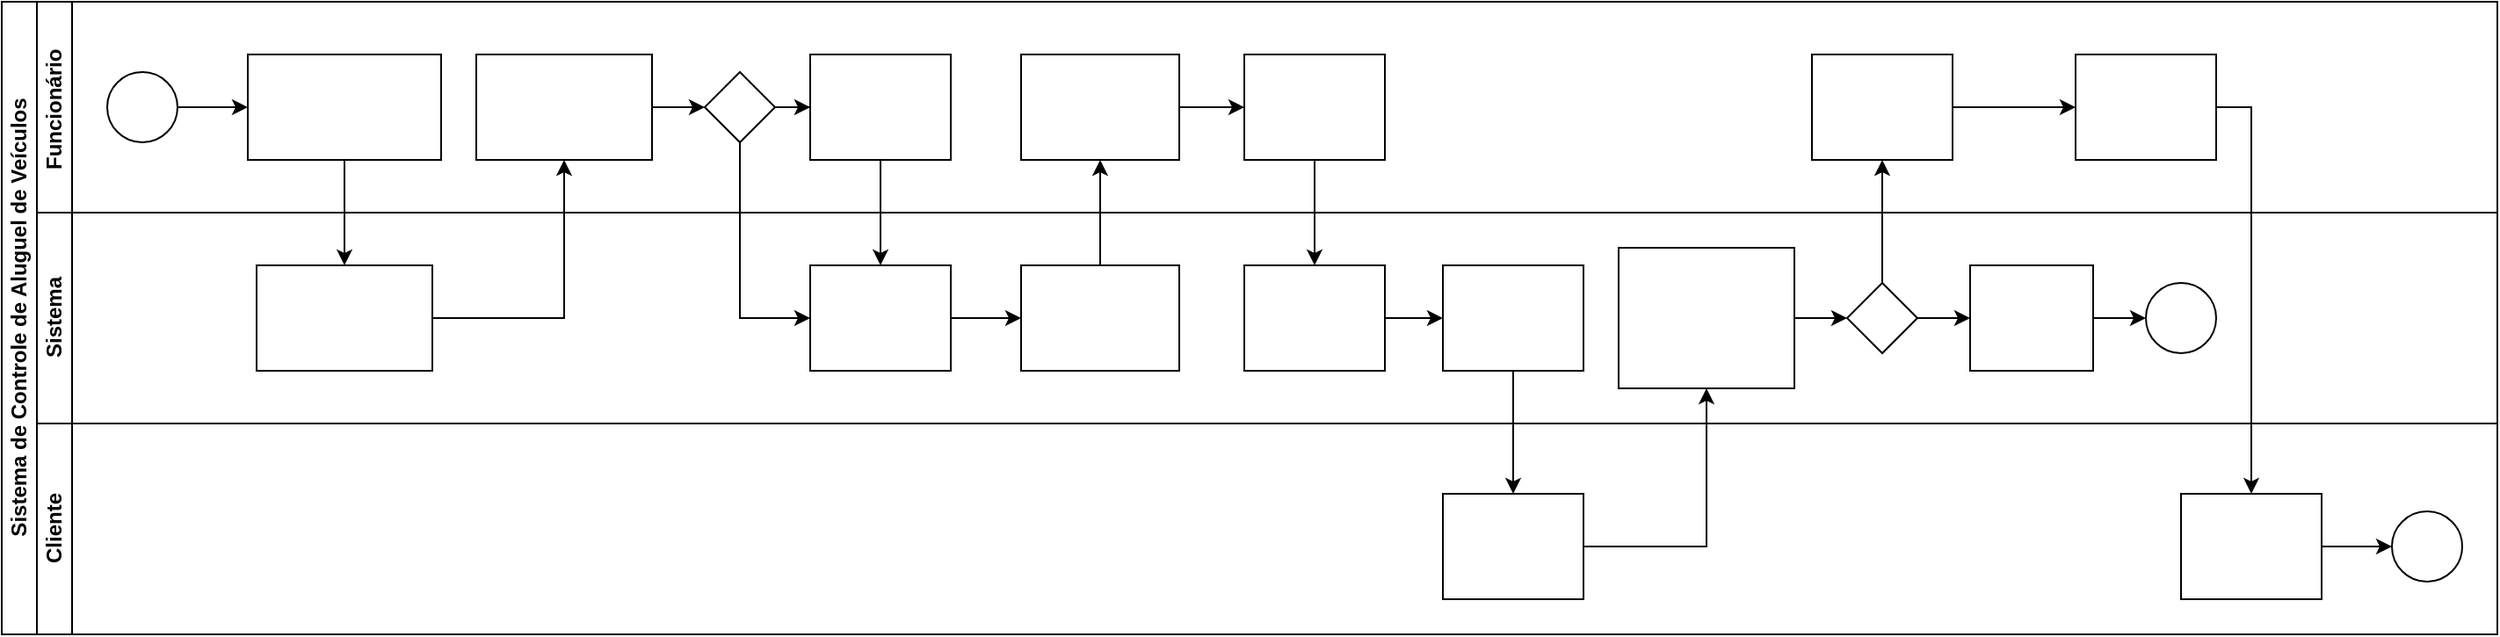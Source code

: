 <mxfile version="21.7.5" type="device">
  <diagram id="prtHgNgQTEPvFCAcTncT" name="Page-1">
    <mxGraphModel dx="733" dy="443" grid="1" gridSize="10" guides="1" tooltips="1" connect="1" arrows="1" fold="1" page="1" pageScale="1" pageWidth="827" pageHeight="1169" math="0" shadow="0">
      <root>
        <mxCell id="0" />
        <mxCell id="1" parent="0" />
        <mxCell id="dNxyNK7c78bLwvsdeMH5-19" value="Sistema de Controle de Aluguel de Veículos" style="swimlane;html=1;childLayout=stackLayout;resizeParent=1;resizeParentMax=0;horizontal=0;startSize=20;horizontalStack=0;" parent="1" vertex="1">
          <mxGeometry x="40" y="120" width="1420" height="360" as="geometry" />
        </mxCell>
        <mxCell id="dNxyNK7c78bLwvsdeMH5-20" value="Funcionário&amp;nbsp;" style="swimlane;html=1;startSize=20;horizontal=0;" parent="dNxyNK7c78bLwvsdeMH5-19" vertex="1">
          <mxGeometry x="20" width="1400" height="120" as="geometry" />
        </mxCell>
        <mxCell id="dNxyNK7c78bLwvsdeMH5-25" value="" style="edgeStyle=orthogonalEdgeStyle;rounded=0;orthogonalLoop=1;jettySize=auto;html=1;" parent="dNxyNK7c78bLwvsdeMH5-20" source="dNxyNK7c78bLwvsdeMH5-23" target="dNxyNK7c78bLwvsdeMH5-24" edge="1">
          <mxGeometry relative="1" as="geometry" />
        </mxCell>
        <mxCell id="dNxyNK7c78bLwvsdeMH5-23" value="" style="ellipse;whiteSpace=wrap;html=1;" parent="dNxyNK7c78bLwvsdeMH5-20" vertex="1">
          <mxGeometry x="40" y="40" width="40" height="40" as="geometry" />
        </mxCell>
        <mxCell id="dNxyNK7c78bLwvsdeMH5-24" value="&lt;font color=&quot;#ffffff&quot;&gt;Selecionar a opção de Locação de Veículos&lt;/font&gt;" style="rounded=0;whiteSpace=wrap;html=1;fontFamily=Helvetica;fontSize=12;fontColor=#000000;align=center;" parent="dNxyNK7c78bLwvsdeMH5-20" vertex="1">
          <mxGeometry x="120" y="30" width="110" height="60" as="geometry" />
        </mxCell>
        <mxCell id="WU_TZwehLQSFzrOL6X8j-6" value="" style="edgeStyle=orthogonalEdgeStyle;rounded=0;orthogonalLoop=1;jettySize=auto;html=1;" edge="1" parent="dNxyNK7c78bLwvsdeMH5-20" source="WU_TZwehLQSFzrOL6X8j-3" target="WU_TZwehLQSFzrOL6X8j-5">
          <mxGeometry relative="1" as="geometry" />
        </mxCell>
        <mxCell id="WU_TZwehLQSFzrOL6X8j-3" value="&lt;font color=&quot;#ffffff&quot;&gt;Localizar o cliente desejado&lt;/font&gt;" style="whiteSpace=wrap;html=1;fontColor=#000000;rounded=0;" vertex="1" parent="dNxyNK7c78bLwvsdeMH5-20">
          <mxGeometry x="250" y="30" width="100" height="60" as="geometry" />
        </mxCell>
        <mxCell id="WU_TZwehLQSFzrOL6X8j-8" value="" style="edgeStyle=orthogonalEdgeStyle;rounded=0;orthogonalLoop=1;jettySize=auto;html=1;" edge="1" parent="dNxyNK7c78bLwvsdeMH5-20" source="WU_TZwehLQSFzrOL6X8j-5" target="WU_TZwehLQSFzrOL6X8j-7">
          <mxGeometry relative="1" as="geometry" />
        </mxCell>
        <mxCell id="WU_TZwehLQSFzrOL6X8j-5" value="" style="rhombus;whiteSpace=wrap;html=1;fontColor=#000000;rounded=0;" vertex="1" parent="dNxyNK7c78bLwvsdeMH5-20">
          <mxGeometry x="380" y="40" width="40" height="40" as="geometry" />
        </mxCell>
        <mxCell id="WU_TZwehLQSFzrOL6X8j-7" value="&lt;font color=&quot;#ffffff&quot;&gt;Cadastrar o Cliente&lt;/font&gt;" style="whiteSpace=wrap;html=1;fontColor=#000000;rounded=0;" vertex="1" parent="dNxyNK7c78bLwvsdeMH5-20">
          <mxGeometry x="440" y="30" width="80" height="60" as="geometry" />
        </mxCell>
        <mxCell id="WU_TZwehLQSFzrOL6X8j-23" value="" style="edgeStyle=orthogonalEdgeStyle;rounded=0;orthogonalLoop=1;jettySize=auto;html=1;" edge="1" parent="dNxyNK7c78bLwvsdeMH5-20" source="WU_TZwehLQSFzrOL6X8j-20" target="WU_TZwehLQSFzrOL6X8j-22">
          <mxGeometry relative="1" as="geometry" />
        </mxCell>
        <mxCell id="WU_TZwehLQSFzrOL6X8j-20" value="&lt;font color=&quot;#ffffff&quot;&gt;Selecionar veículo&lt;/font&gt;" style="whiteSpace=wrap;html=1;fontColor=#000000;rounded=0;" vertex="1" parent="dNxyNK7c78bLwvsdeMH5-20">
          <mxGeometry x="560" y="30" width="90" height="60" as="geometry" />
        </mxCell>
        <mxCell id="WU_TZwehLQSFzrOL6X8j-22" value="&lt;font color=&quot;#ffffff&quot;&gt;Inserir dados da locação&lt;/font&gt;" style="whiteSpace=wrap;html=1;fontColor=#000000;rounded=0;" vertex="1" parent="dNxyNK7c78bLwvsdeMH5-20">
          <mxGeometry x="687" y="30" width="80" height="60" as="geometry" />
        </mxCell>
        <mxCell id="WU_TZwehLQSFzrOL6X8j-43" value="" style="edgeStyle=orthogonalEdgeStyle;rounded=0;orthogonalLoop=1;jettySize=auto;html=1;" edge="1" parent="dNxyNK7c78bLwvsdeMH5-20" source="WU_TZwehLQSFzrOL6X8j-40" target="WU_TZwehLQSFzrOL6X8j-42">
          <mxGeometry relative="1" as="geometry" />
        </mxCell>
        <mxCell id="WU_TZwehLQSFzrOL6X8j-40" value="&lt;font color=&quot;#ffffff&quot;&gt;Registrar locação&lt;/font&gt;" style="whiteSpace=wrap;html=1;fontColor=#000000;rounded=0;" vertex="1" parent="dNxyNK7c78bLwvsdeMH5-20">
          <mxGeometry x="1010" y="30" width="80" height="60" as="geometry" />
        </mxCell>
        <mxCell id="WU_TZwehLQSFzrOL6X8j-42" value="&lt;font color=&quot;#ffffff&quot;&gt;Liberar veículo&lt;/font&gt;" style="whiteSpace=wrap;html=1;fontColor=#000000;rounded=0;" vertex="1" parent="dNxyNK7c78bLwvsdeMH5-20">
          <mxGeometry x="1160" y="30" width="80" height="60" as="geometry" />
        </mxCell>
        <mxCell id="dNxyNK7c78bLwvsdeMH5-21" value="Sistema" style="swimlane;html=1;startSize=20;horizontal=0;" parent="dNxyNK7c78bLwvsdeMH5-19" vertex="1">
          <mxGeometry x="20" y="120" width="1400" height="120" as="geometry" />
        </mxCell>
        <mxCell id="WU_TZwehLQSFzrOL6X8j-1" value="&lt;font color=&quot;#ffffff&quot;&gt;Carregar clientes registrados&lt;/font&gt;" style="whiteSpace=wrap;html=1;fontColor=#000000;rounded=0;" vertex="1" parent="dNxyNK7c78bLwvsdeMH5-21">
          <mxGeometry x="125" y="30" width="100" height="60" as="geometry" />
        </mxCell>
        <mxCell id="WU_TZwehLQSFzrOL6X8j-19" value="" style="edgeStyle=orthogonalEdgeStyle;rounded=0;orthogonalLoop=1;jettySize=auto;html=1;" edge="1" parent="dNxyNK7c78bLwvsdeMH5-21" source="WU_TZwehLQSFzrOL6X8j-10" target="WU_TZwehLQSFzrOL6X8j-18">
          <mxGeometry relative="1" as="geometry" />
        </mxCell>
        <mxCell id="WU_TZwehLQSFzrOL6X8j-10" value="&lt;font color=&quot;#ffffff&quot;&gt;Verificar veículos disponíveis&lt;/font&gt;" style="whiteSpace=wrap;html=1;fontColor=#000000;rounded=0;" vertex="1" parent="dNxyNK7c78bLwvsdeMH5-21">
          <mxGeometry x="440" y="30" width="80" height="60" as="geometry" />
        </mxCell>
        <mxCell id="WU_TZwehLQSFzrOL6X8j-18" value="&lt;font color=&quot;#ffffff&quot;&gt;Listar veículos disponíveis&lt;/font&gt;" style="whiteSpace=wrap;html=1;fontColor=#000000;rounded=0;" vertex="1" parent="dNxyNK7c78bLwvsdeMH5-21">
          <mxGeometry x="560" y="30" width="90" height="60" as="geometry" />
        </mxCell>
        <mxCell id="WU_TZwehLQSFzrOL6X8j-29" value="" style="edgeStyle=orthogonalEdgeStyle;rounded=0;orthogonalLoop=1;jettySize=auto;html=1;" edge="1" parent="dNxyNK7c78bLwvsdeMH5-21" source="WU_TZwehLQSFzrOL6X8j-26" target="WU_TZwehLQSFzrOL6X8j-28">
          <mxGeometry relative="1" as="geometry" />
        </mxCell>
        <mxCell id="WU_TZwehLQSFzrOL6X8j-26" value="&lt;font color=&quot;#ffffff&quot;&gt;Calcular valor total e caução&lt;/font&gt;" style="whiteSpace=wrap;html=1;fontColor=#000000;rounded=0;" vertex="1" parent="dNxyNK7c78bLwvsdeMH5-21">
          <mxGeometry x="687" y="30" width="80" height="60" as="geometry" />
        </mxCell>
        <mxCell id="WU_TZwehLQSFzrOL6X8j-28" value="&lt;font color=&quot;#ffffff&quot;&gt;Informar valores ao cliente&lt;/font&gt;" style="whiteSpace=wrap;html=1;fontColor=#000000;rounded=0;" vertex="1" parent="dNxyNK7c78bLwvsdeMH5-21">
          <mxGeometry x="800" y="30" width="80" height="60" as="geometry" />
        </mxCell>
        <mxCell id="WU_TZwehLQSFzrOL6X8j-35" value="" style="edgeStyle=orthogonalEdgeStyle;rounded=0;orthogonalLoop=1;jettySize=auto;html=1;" edge="1" parent="dNxyNK7c78bLwvsdeMH5-21" source="WU_TZwehLQSFzrOL6X8j-32" target="WU_TZwehLQSFzrOL6X8j-34">
          <mxGeometry relative="1" as="geometry" />
        </mxCell>
        <mxCell id="WU_TZwehLQSFzrOL6X8j-32" value="&lt;font color=&quot;#ffffff&quot;&gt;Verificar se o pagamento foi efetuado corretamente&lt;/font&gt;" style="whiteSpace=wrap;html=1;fontColor=#000000;rounded=0;" vertex="1" parent="dNxyNK7c78bLwvsdeMH5-21">
          <mxGeometry x="900" y="20" width="100" height="80" as="geometry" />
        </mxCell>
        <mxCell id="WU_TZwehLQSFzrOL6X8j-37" value="" style="edgeStyle=orthogonalEdgeStyle;rounded=0;orthogonalLoop=1;jettySize=auto;html=1;" edge="1" parent="dNxyNK7c78bLwvsdeMH5-21" source="WU_TZwehLQSFzrOL6X8j-34" target="WU_TZwehLQSFzrOL6X8j-36">
          <mxGeometry relative="1" as="geometry" />
        </mxCell>
        <mxCell id="WU_TZwehLQSFzrOL6X8j-34" value="" style="rhombus;whiteSpace=wrap;html=1;fontColor=#000000;rounded=0;" vertex="1" parent="dNxyNK7c78bLwvsdeMH5-21">
          <mxGeometry x="1030" y="40" width="40" height="40" as="geometry" />
        </mxCell>
        <mxCell id="WU_TZwehLQSFzrOL6X8j-39" value="" style="edgeStyle=orthogonalEdgeStyle;rounded=0;orthogonalLoop=1;jettySize=auto;html=1;" edge="1" parent="dNxyNK7c78bLwvsdeMH5-21" source="WU_TZwehLQSFzrOL6X8j-36" target="WU_TZwehLQSFzrOL6X8j-38">
          <mxGeometry relative="1" as="geometry" />
        </mxCell>
        <mxCell id="WU_TZwehLQSFzrOL6X8j-36" value="&lt;font color=&quot;#ffffff&quot;&gt;Cancelar locação&lt;/font&gt;" style="whiteSpace=wrap;html=1;fontColor=#000000;rounded=0;" vertex="1" parent="dNxyNK7c78bLwvsdeMH5-21">
          <mxGeometry x="1100" y="30" width="70" height="60" as="geometry" />
        </mxCell>
        <mxCell id="WU_TZwehLQSFzrOL6X8j-38" value="" style="ellipse;whiteSpace=wrap;html=1;fontColor=#000000;rounded=0;" vertex="1" parent="dNxyNK7c78bLwvsdeMH5-21">
          <mxGeometry x="1200" y="40" width="40" height="40" as="geometry" />
        </mxCell>
        <mxCell id="dNxyNK7c78bLwvsdeMH5-22" value="Cliente" style="swimlane;html=1;startSize=20;horizontal=0;" parent="dNxyNK7c78bLwvsdeMH5-19" vertex="1">
          <mxGeometry x="20" y="240" width="1400" height="120" as="geometry" />
        </mxCell>
        <mxCell id="WU_TZwehLQSFzrOL6X8j-30" value="&lt;font color=&quot;#ffffff&quot;&gt;Efetuar pagamento&lt;/font&gt;" style="whiteSpace=wrap;html=1;fontColor=#000000;rounded=0;" vertex="1" parent="dNxyNK7c78bLwvsdeMH5-22">
          <mxGeometry x="800" y="40" width="80" height="60" as="geometry" />
        </mxCell>
        <mxCell id="WU_TZwehLQSFzrOL6X8j-48" value="" style="edgeStyle=orthogonalEdgeStyle;rounded=0;orthogonalLoop=1;jettySize=auto;html=1;" edge="1" parent="dNxyNK7c78bLwvsdeMH5-22" source="WU_TZwehLQSFzrOL6X8j-44" target="WU_TZwehLQSFzrOL6X8j-47">
          <mxGeometry relative="1" as="geometry" />
        </mxCell>
        <mxCell id="WU_TZwehLQSFzrOL6X8j-44" value="&lt;font color=&quot;#ffffff&quot;&gt;Receber veículo&lt;/font&gt;" style="whiteSpace=wrap;html=1;fontColor=#000000;rounded=0;" vertex="1" parent="dNxyNK7c78bLwvsdeMH5-22">
          <mxGeometry x="1220" y="40" width="80" height="60" as="geometry" />
        </mxCell>
        <mxCell id="WU_TZwehLQSFzrOL6X8j-47" value="" style="ellipse;whiteSpace=wrap;html=1;fontColor=#000000;rounded=0;" vertex="1" parent="dNxyNK7c78bLwvsdeMH5-22">
          <mxGeometry x="1340" y="50" width="40" height="40" as="geometry" />
        </mxCell>
        <mxCell id="WU_TZwehLQSFzrOL6X8j-2" value="" style="edgeStyle=orthogonalEdgeStyle;rounded=0;orthogonalLoop=1;jettySize=auto;html=1;" edge="1" parent="dNxyNK7c78bLwvsdeMH5-19" source="dNxyNK7c78bLwvsdeMH5-24" target="WU_TZwehLQSFzrOL6X8j-1">
          <mxGeometry relative="1" as="geometry">
            <Array as="points">
              <mxPoint x="195" y="130" />
              <mxPoint x="195" y="130" />
            </Array>
          </mxGeometry>
        </mxCell>
        <mxCell id="WU_TZwehLQSFzrOL6X8j-4" value="" style="edgeStyle=orthogonalEdgeStyle;rounded=0;orthogonalLoop=1;jettySize=auto;html=1;" edge="1" parent="dNxyNK7c78bLwvsdeMH5-19" source="WU_TZwehLQSFzrOL6X8j-1" target="WU_TZwehLQSFzrOL6X8j-3">
          <mxGeometry relative="1" as="geometry" />
        </mxCell>
        <mxCell id="WU_TZwehLQSFzrOL6X8j-11" value="" style="edgeStyle=orthogonalEdgeStyle;rounded=0;orthogonalLoop=1;jettySize=auto;html=1;" edge="1" parent="dNxyNK7c78bLwvsdeMH5-19" source="WU_TZwehLQSFzrOL6X8j-7" target="WU_TZwehLQSFzrOL6X8j-10">
          <mxGeometry relative="1" as="geometry">
            <Array as="points">
              <mxPoint x="500" y="110" />
              <mxPoint x="500" y="110" />
            </Array>
          </mxGeometry>
        </mxCell>
        <mxCell id="WU_TZwehLQSFzrOL6X8j-13" value="" style="edgeStyle=orthogonalEdgeStyle;rounded=0;orthogonalLoop=1;jettySize=auto;html=1;" edge="1" parent="dNxyNK7c78bLwvsdeMH5-19" source="WU_TZwehLQSFzrOL6X8j-5" target="WU_TZwehLQSFzrOL6X8j-10">
          <mxGeometry relative="1" as="geometry">
            <Array as="points">
              <mxPoint x="420" y="180" />
            </Array>
          </mxGeometry>
        </mxCell>
        <mxCell id="WU_TZwehLQSFzrOL6X8j-21" value="" style="edgeStyle=orthogonalEdgeStyle;rounded=0;orthogonalLoop=1;jettySize=auto;html=1;" edge="1" parent="dNxyNK7c78bLwvsdeMH5-19" source="WU_TZwehLQSFzrOL6X8j-18" target="WU_TZwehLQSFzrOL6X8j-20">
          <mxGeometry relative="1" as="geometry" />
        </mxCell>
        <mxCell id="WU_TZwehLQSFzrOL6X8j-27" value="" style="edgeStyle=orthogonalEdgeStyle;rounded=0;orthogonalLoop=1;jettySize=auto;html=1;" edge="1" parent="dNxyNK7c78bLwvsdeMH5-19" source="WU_TZwehLQSFzrOL6X8j-22" target="WU_TZwehLQSFzrOL6X8j-26">
          <mxGeometry relative="1" as="geometry" />
        </mxCell>
        <mxCell id="WU_TZwehLQSFzrOL6X8j-31" value="" style="edgeStyle=orthogonalEdgeStyle;rounded=0;orthogonalLoop=1;jettySize=auto;html=1;" edge="1" parent="dNxyNK7c78bLwvsdeMH5-19" source="WU_TZwehLQSFzrOL6X8j-28" target="WU_TZwehLQSFzrOL6X8j-30">
          <mxGeometry relative="1" as="geometry" />
        </mxCell>
        <mxCell id="WU_TZwehLQSFzrOL6X8j-33" value="" style="edgeStyle=orthogonalEdgeStyle;rounded=0;orthogonalLoop=1;jettySize=auto;html=1;" edge="1" parent="dNxyNK7c78bLwvsdeMH5-19" source="WU_TZwehLQSFzrOL6X8j-30" target="WU_TZwehLQSFzrOL6X8j-32">
          <mxGeometry relative="1" as="geometry" />
        </mxCell>
        <mxCell id="WU_TZwehLQSFzrOL6X8j-41" value="" style="edgeStyle=orthogonalEdgeStyle;rounded=0;orthogonalLoop=1;jettySize=auto;html=1;" edge="1" parent="dNxyNK7c78bLwvsdeMH5-19" source="WU_TZwehLQSFzrOL6X8j-34" target="WU_TZwehLQSFzrOL6X8j-40">
          <mxGeometry relative="1" as="geometry" />
        </mxCell>
        <mxCell id="WU_TZwehLQSFzrOL6X8j-45" value="" style="edgeStyle=orthogonalEdgeStyle;rounded=0;orthogonalLoop=1;jettySize=auto;html=1;" edge="1" parent="dNxyNK7c78bLwvsdeMH5-19" source="WU_TZwehLQSFzrOL6X8j-42" target="WU_TZwehLQSFzrOL6X8j-44">
          <mxGeometry relative="1" as="geometry">
            <Array as="points">
              <mxPoint x="1280" y="60" />
            </Array>
          </mxGeometry>
        </mxCell>
      </root>
    </mxGraphModel>
  </diagram>
</mxfile>
